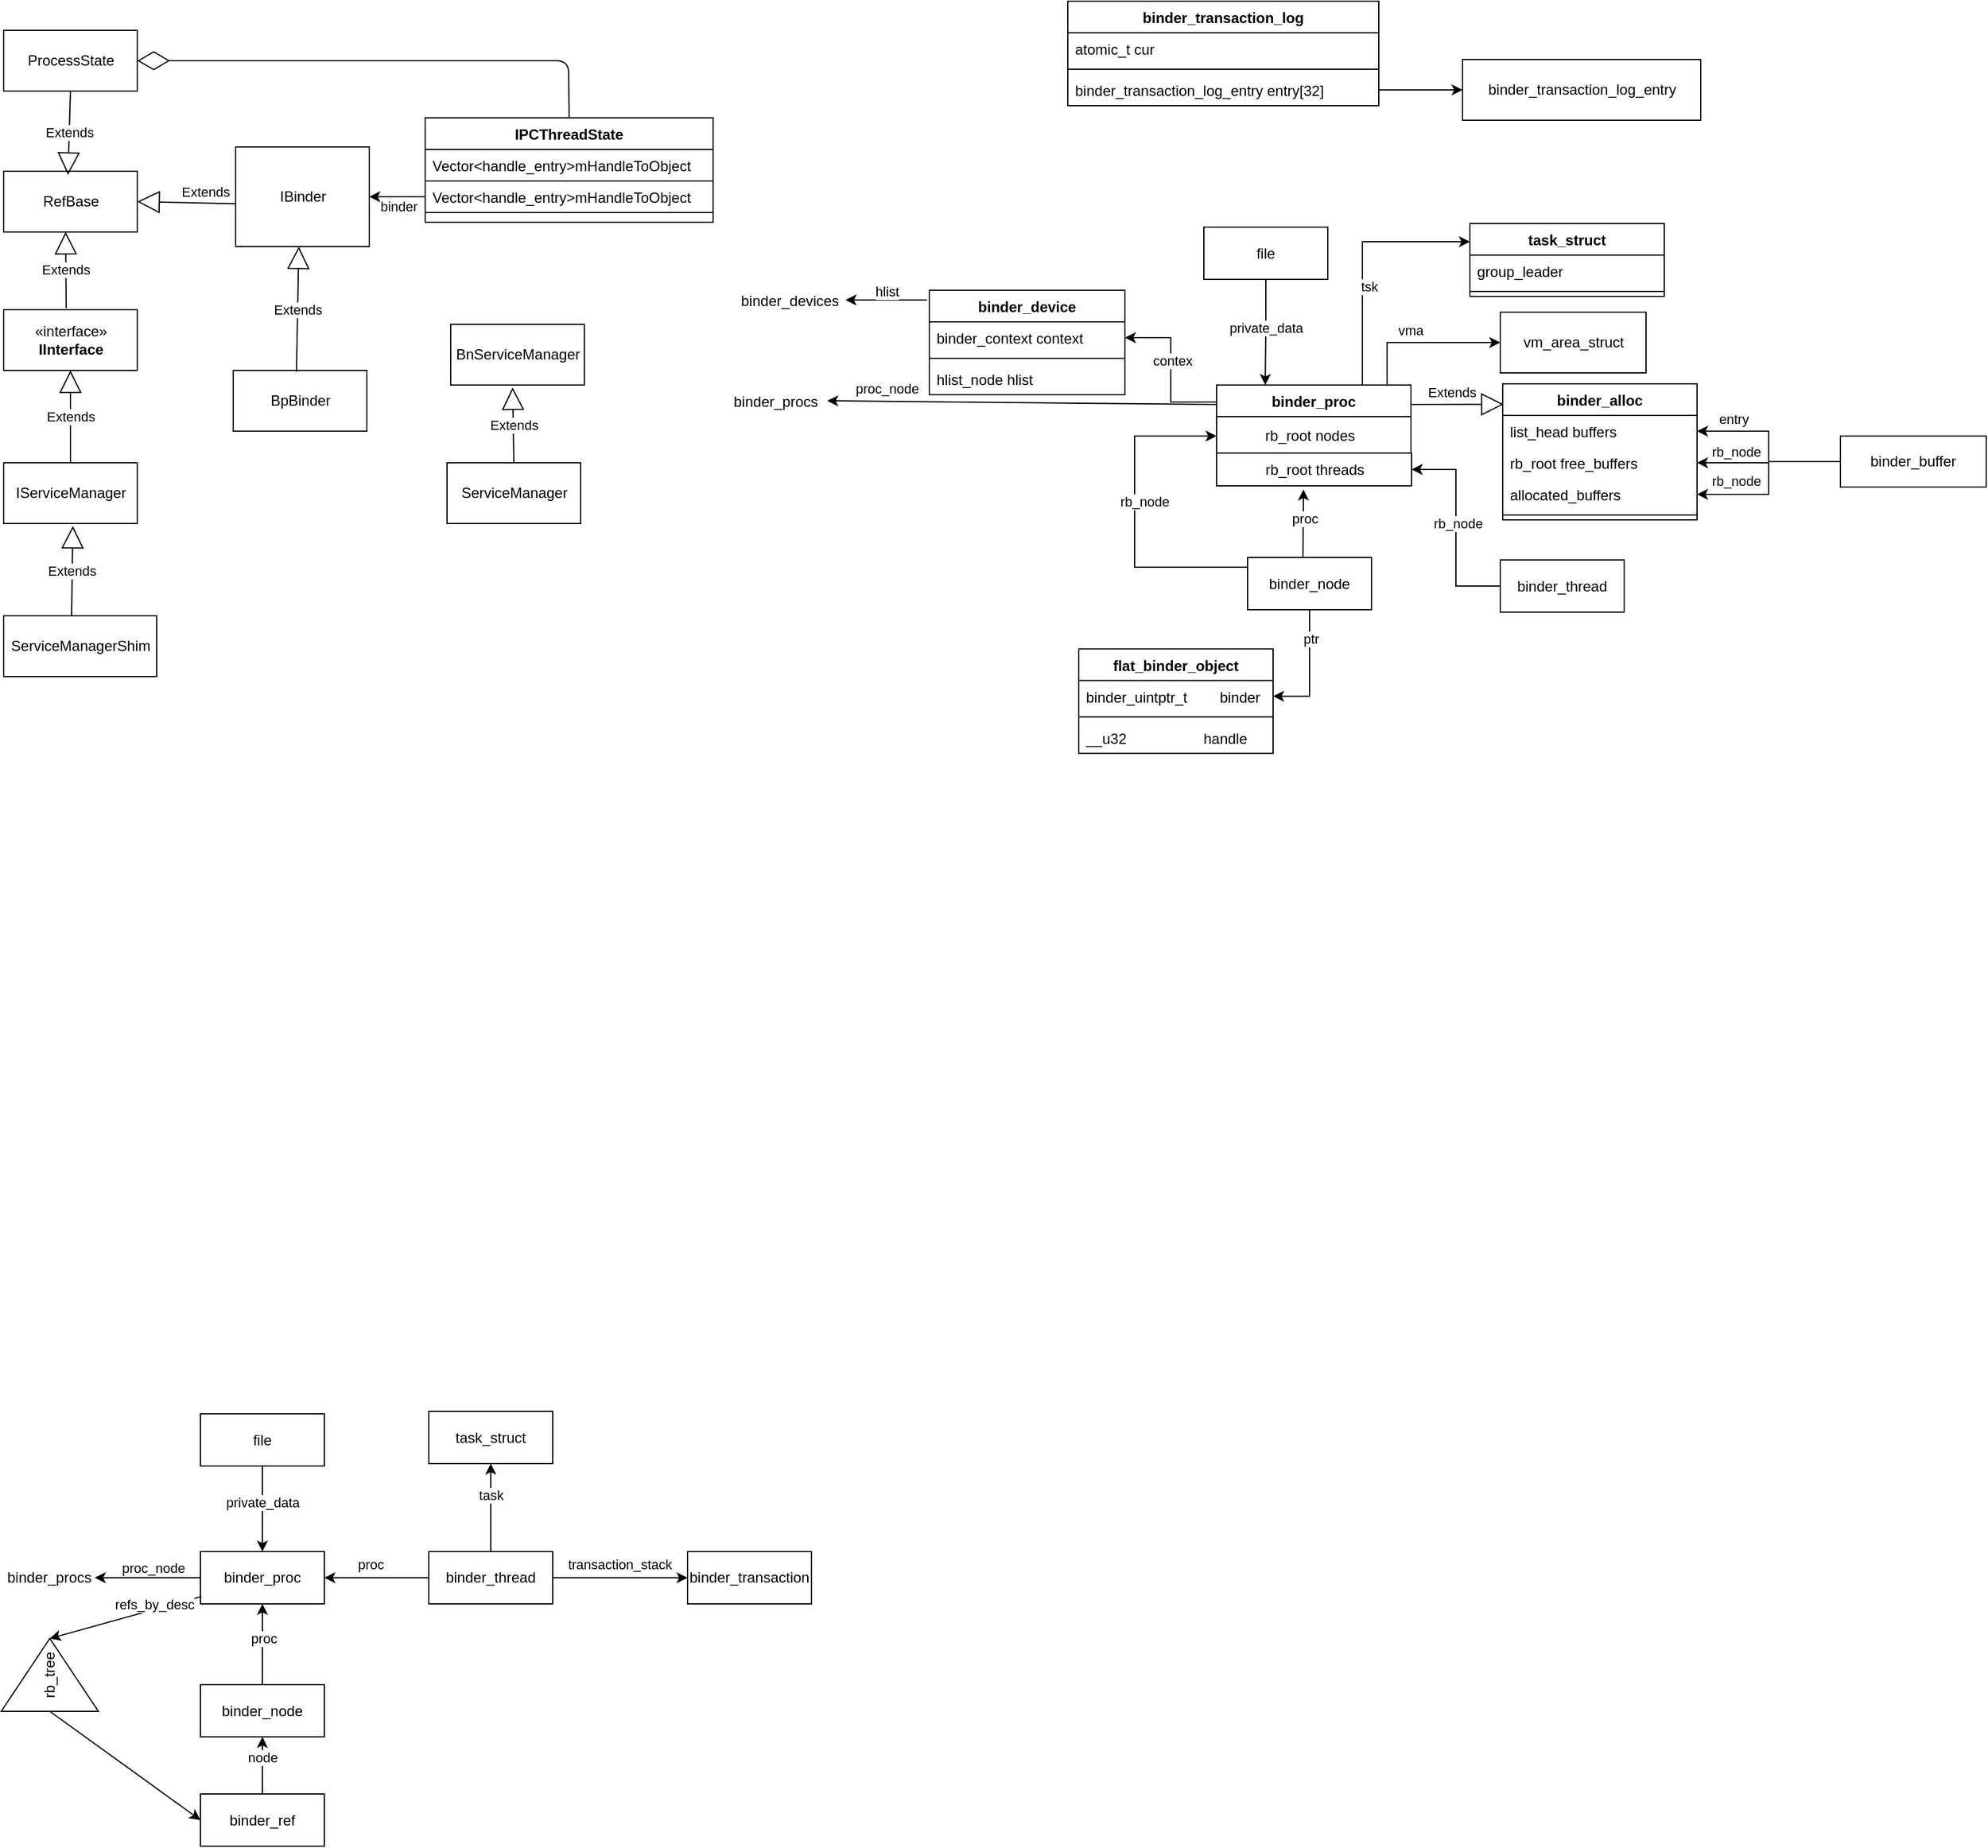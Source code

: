 <mxfile version="14.9.8" type="github">
  <diagram id="jNmoqXeFEh0ObimJBnkF" name="Page-1">
    <mxGraphModel dx="1261" dy="560" grid="0" gridSize="10" guides="1" tooltips="1" connect="1" arrows="1" fold="1" page="1" pageScale="1" pageWidth="827" pageHeight="1169" math="0" shadow="0">
      <root>
        <mxCell id="0" />
        <mxCell id="1" parent="0" />
        <mxCell id="e8W-_g6dRkkAk_Z5xhVP-2" value="IServiceManager" style="html=1;" parent="1" vertex="1">
          <mxGeometry x="162" y="410" width="110" height="50" as="geometry" />
        </mxCell>
        <mxCell id="e8W-_g6dRkkAk_Z5xhVP-3" value="«interface»&lt;br&gt;&lt;b&gt;IInterface&lt;/b&gt;" style="html=1;" parent="1" vertex="1">
          <mxGeometry x="162" y="284" width="110" height="50" as="geometry" />
        </mxCell>
        <mxCell id="e8W-_g6dRkkAk_Z5xhVP-4" value="Extends" style="endArrow=block;endSize=16;endFill=0;html=1;exitX=0.5;exitY=0;exitDx=0;exitDy=0;entryX=0.5;entryY=1;entryDx=0;entryDy=0;" parent="1" source="e8W-_g6dRkkAk_Z5xhVP-2" target="e8W-_g6dRkkAk_Z5xhVP-3" edge="1">
          <mxGeometry width="160" relative="1" as="geometry">
            <mxPoint x="151" y="822" as="sourcePoint" />
            <mxPoint x="227" y="392" as="targetPoint" />
          </mxGeometry>
        </mxCell>
        <mxCell id="e8W-_g6dRkkAk_Z5xhVP-10" value="ProcessState" style="html=1;" parent="1" vertex="1">
          <mxGeometry x="162" y="54" width="110" height="50" as="geometry" />
        </mxCell>
        <mxCell id="e8W-_g6dRkkAk_Z5xhVP-16" value="IBinder" style="html=1;" parent="1" vertex="1">
          <mxGeometry x="353" y="150" width="110" height="82" as="geometry" />
        </mxCell>
        <mxCell id="e8W-_g6dRkkAk_Z5xhVP-17" value="ServiceManagerShim" style="html=1;" parent="1" vertex="1">
          <mxGeometry x="162" y="536" width="126" height="50" as="geometry" />
        </mxCell>
        <mxCell id="e8W-_g6dRkkAk_Z5xhVP-18" value="Extends" style="endArrow=block;endSize=16;endFill=0;html=1;exitX=0.444;exitY=0;exitDx=0;exitDy=0;exitPerimeter=0;" parent="1" source="e8W-_g6dRkkAk_Z5xhVP-17" edge="1">
          <mxGeometry width="160" relative="1" as="geometry">
            <mxPoint x="227" y="533" as="sourcePoint" />
            <mxPoint x="219" y="462" as="targetPoint" />
          </mxGeometry>
        </mxCell>
        <mxCell id="e8W-_g6dRkkAk_Z5xhVP-19" value="RefBase" style="html=1;" parent="1" vertex="1">
          <mxGeometry x="162" y="170" width="110" height="50" as="geometry" />
        </mxCell>
        <mxCell id="e8W-_g6dRkkAk_Z5xhVP-20" value="Extends" style="endArrow=block;endSize=16;endFill=0;html=1;exitX=0.468;exitY=-0.025;exitDx=0;exitDy=0;exitPerimeter=0;entryX=0.464;entryY=0.998;entryDx=0;entryDy=0;entryPerimeter=0;" parent="1" source="e8W-_g6dRkkAk_Z5xhVP-3" target="e8W-_g6dRkkAk_Z5xhVP-19" edge="1">
          <mxGeometry width="160" relative="1" as="geometry">
            <mxPoint x="481.004" y="236" as="sourcePoint" />
            <mxPoint x="482.06" y="162" as="targetPoint" />
          </mxGeometry>
        </mxCell>
        <mxCell id="e8W-_g6dRkkAk_Z5xhVP-21" value="Extends" style="endArrow=block;endSize=16;endFill=0;html=1;exitX=-0.001;exitY=0.57;exitDx=0;exitDy=0;exitPerimeter=0;entryX=1;entryY=0.5;entryDx=0;entryDy=0;" parent="1" source="e8W-_g6dRkkAk_Z5xhVP-16" target="e8W-_g6dRkkAk_Z5xhVP-19" edge="1">
          <mxGeometry x="-0.38" y="-9" width="160" relative="1" as="geometry">
            <mxPoint x="304.44" y="276.85" as="sourcePoint" />
            <mxPoint x="304.0" y="214.0" as="targetPoint" />
            <mxPoint as="offset" />
          </mxGeometry>
        </mxCell>
        <mxCell id="e8W-_g6dRkkAk_Z5xhVP-26" value="" style="endArrow=classic;html=1;entryX=1;entryY=0.5;entryDx=0;entryDy=0;exitX=0;exitY=0.5;exitDx=0;exitDy=0;" parent="1" source="e8W-_g6dRkkAk_Z5xhVP-34" target="e8W-_g6dRkkAk_Z5xhVP-16" edge="1">
          <mxGeometry width="50" height="50" relative="1" as="geometry">
            <mxPoint x="515" y="230" as="sourcePoint" />
            <mxPoint x="667" y="359" as="targetPoint" />
          </mxGeometry>
        </mxCell>
        <mxCell id="e8W-_g6dRkkAk_Z5xhVP-27" value="binder" style="edgeLabel;html=1;align=center;verticalAlign=middle;resizable=0;points=[];" parent="e8W-_g6dRkkAk_Z5xhVP-26" vertex="1" connectable="0">
          <mxGeometry x="0.321" y="-2" relative="1" as="geometry">
            <mxPoint x="8" y="10" as="offset" />
          </mxGeometry>
        </mxCell>
        <mxCell id="e8W-_g6dRkkAk_Z5xhVP-28" value="Extends" style="endArrow=block;endSize=16;endFill=0;html=1;exitX=0.5;exitY=1;exitDx=0;exitDy=0;" parent="1" source="e8W-_g6dRkkAk_Z5xhVP-10" edge="1">
          <mxGeometry width="160" relative="1" as="geometry">
            <mxPoint x="223.48" y="292.75" as="sourcePoint" />
            <mxPoint x="215" y="173" as="targetPoint" />
          </mxGeometry>
        </mxCell>
        <mxCell id="e8W-_g6dRkkAk_Z5xhVP-29" value="" style="endArrow=diamondThin;endFill=0;endSize=24;html=1;exitX=0.5;exitY=0;exitDx=0;exitDy=0;entryX=1;entryY=0.5;entryDx=0;entryDy=0;" parent="1" source="e8W-_g6dRkkAk_Z5xhVP-30" target="e8W-_g6dRkkAk_Z5xhVP-10" edge="1">
          <mxGeometry width="160" relative="1" as="geometry">
            <mxPoint x="627.032" y="167.555" as="sourcePoint" />
            <mxPoint x="789" y="64" as="targetPoint" />
            <Array as="points">
              <mxPoint x="627" y="79" />
            </Array>
          </mxGeometry>
        </mxCell>
        <mxCell id="e8W-_g6dRkkAk_Z5xhVP-30" value="IPCThreadState" style="swimlane;fontStyle=1;align=center;verticalAlign=top;childLayout=stackLayout;horizontal=1;startSize=26;horizontalStack=0;resizeParent=1;resizeParentMax=0;resizeLast=0;collapsible=1;marginBottom=0;" parent="1" vertex="1">
          <mxGeometry x="509" y="126" width="237" height="86" as="geometry" />
        </mxCell>
        <mxCell id="e8W-_g6dRkkAk_Z5xhVP-31" value="Vector&lt;handle_entry&gt;mHandleToObject" style="text;strokeColor=none;fillColor=none;align=left;verticalAlign=top;spacingLeft=4;spacingRight=4;overflow=hidden;rotatable=0;points=[[0,0.5],[1,0.5]];portConstraint=eastwest;" parent="e8W-_g6dRkkAk_Z5xhVP-30" vertex="1">
          <mxGeometry y="26" width="237" height="26" as="geometry" />
        </mxCell>
        <mxCell id="e8W-_g6dRkkAk_Z5xhVP-34" value="Vector&lt;handle_entry&gt;mHandleToObject" style="text;fillColor=none;align=left;verticalAlign=top;spacingLeft=4;spacingRight=4;overflow=hidden;rotatable=0;points=[[0,0.5],[1,0.5]];portConstraint=eastwest;strokeColor=#000000;" parent="e8W-_g6dRkkAk_Z5xhVP-30" vertex="1">
          <mxGeometry y="52" width="237" height="26" as="geometry" />
        </mxCell>
        <mxCell id="e8W-_g6dRkkAk_Z5xhVP-32" value="" style="line;strokeWidth=1;fillColor=none;align=left;verticalAlign=middle;spacingTop=-1;spacingLeft=3;spacingRight=3;rotatable=0;labelPosition=right;points=[];portConstraint=eastwest;strokeColor=none;" parent="e8W-_g6dRkkAk_Z5xhVP-30" vertex="1">
          <mxGeometry y="78" width="237" height="8" as="geometry" />
        </mxCell>
        <mxCell id="e8W-_g6dRkkAk_Z5xhVP-35" value="BpBinder" style="html=1;strokeColor=#000000;" parent="1" vertex="1">
          <mxGeometry x="351" y="334" width="110" height="50" as="geometry" />
        </mxCell>
        <mxCell id="e8W-_g6dRkkAk_Z5xhVP-36" value="Extends" style="endArrow=block;endSize=16;endFill=0;html=1;entryX=0.464;entryY=0.998;entryDx=0;entryDy=0;entryPerimeter=0;exitX=0.473;exitY=0.02;exitDx=0;exitDy=0;exitPerimeter=0;" parent="1" source="e8W-_g6dRkkAk_Z5xhVP-35" edge="1">
          <mxGeometry width="160" relative="1" as="geometry">
            <mxPoint x="405" y="295" as="sourcePoint" />
            <mxPoint x="405.0" y="232.0" as="targetPoint" />
          </mxGeometry>
        </mxCell>
        <mxCell id="e8W-_g6dRkkAk_Z5xhVP-45" value="ServiceManager" style="html=1;strokeColor=#000000;" parent="1" vertex="1">
          <mxGeometry x="527" y="410" width="110" height="50" as="geometry" />
        </mxCell>
        <mxCell id="e8W-_g6dRkkAk_Z5xhVP-46" value="BnServiceManager" style="html=1;strokeColor=#000000;" parent="1" vertex="1">
          <mxGeometry x="530" y="296" width="110" height="50" as="geometry" />
        </mxCell>
        <mxCell id="e8W-_g6dRkkAk_Z5xhVP-47" value="Extends" style="endArrow=block;endSize=16;endFill=0;html=1;exitX=0.5;exitY=0;exitDx=0;exitDy=0;" parent="1" edge="1" source="e8W-_g6dRkkAk_Z5xhVP-45">
          <mxGeometry width="160" relative="1" as="geometry">
            <mxPoint x="581" y="394" as="sourcePoint" />
            <mxPoint x="581" y="348" as="targetPoint" />
          </mxGeometry>
        </mxCell>
        <mxCell id="e8W-_g6dRkkAk_Z5xhVP-72" style="edgeStyle=orthogonalEdgeStyle;rounded=0;orthogonalLoop=1;jettySize=auto;html=1;entryX=1;entryY=0.5;entryDx=0;entryDy=0;" parent="1" source="e8W-_g6dRkkAk_Z5xhVP-51" target="e8W-_g6dRkkAk_Z5xhVP-67" edge="1">
          <mxGeometry relative="1" as="geometry" />
        </mxCell>
        <mxCell id="e8W-_g6dRkkAk_Z5xhVP-73" value="ptr" style="edgeLabel;html=1;align=center;verticalAlign=middle;resizable=0;points=[];" parent="e8W-_g6dRkkAk_Z5xhVP-72" vertex="1" connectable="0">
          <mxGeometry x="-0.532" y="1" relative="1" as="geometry">
            <mxPoint as="offset" />
          </mxGeometry>
        </mxCell>
        <mxCell id="7_N4U-T5mEk4jx83NKro-111" style="edgeStyle=orthogonalEdgeStyle;rounded=0;orthogonalLoop=1;jettySize=auto;html=1;entryX=0;entryY=0.75;entryDx=0;entryDy=0;exitX=0;exitY=0.5;exitDx=0;exitDy=0;" edge="1" parent="1" source="e8W-_g6dRkkAk_Z5xhVP-51" target="7_N4U-T5mEk4jx83NKro-43">
          <mxGeometry relative="1" as="geometry">
            <Array as="points">
              <mxPoint x="1093" y="496" />
              <mxPoint x="1093" y="388" />
            </Array>
          </mxGeometry>
        </mxCell>
        <mxCell id="7_N4U-T5mEk4jx83NKro-112" value="rb_node" style="edgeLabel;html=1;align=center;verticalAlign=middle;resizable=0;points=[];" vertex="1" connectable="0" parent="7_N4U-T5mEk4jx83NKro-111">
          <mxGeometry x="-0.539" relative="1" as="geometry">
            <mxPoint x="-34" y="-54" as="offset" />
          </mxGeometry>
        </mxCell>
        <mxCell id="e8W-_g6dRkkAk_Z5xhVP-51" value="binder_node" style="rounded=0;whiteSpace=wrap;html=1;strokeColor=#000000;" parent="1" vertex="1">
          <mxGeometry x="1186" y="488" width="102" height="43" as="geometry" />
        </mxCell>
        <mxCell id="e8W-_g6dRkkAk_Z5xhVP-56" style="edgeStyle=orthogonalEdgeStyle;rounded=0;orthogonalLoop=1;jettySize=auto;html=1;entryX=0.25;entryY=0;entryDx=0;entryDy=0;" parent="1" source="e8W-_g6dRkkAk_Z5xhVP-55" target="7_N4U-T5mEk4jx83NKro-43" edge="1">
          <mxGeometry relative="1" as="geometry">
            <mxPoint x="1202" y="460" as="targetPoint" />
          </mxGeometry>
        </mxCell>
        <mxCell id="e8W-_g6dRkkAk_Z5xhVP-57" value="private_data" style="edgeLabel;html=1;align=center;verticalAlign=middle;resizable=0;points=[];" parent="e8W-_g6dRkkAk_Z5xhVP-56" vertex="1" connectable="0">
          <mxGeometry x="0.215" relative="1" as="geometry">
            <mxPoint y="-13" as="offset" />
          </mxGeometry>
        </mxCell>
        <mxCell id="e8W-_g6dRkkAk_Z5xhVP-55" value="file" style="rounded=0;whiteSpace=wrap;html=1;strokeColor=#000000;" parent="1" vertex="1">
          <mxGeometry x="1150" y="216" width="102" height="43" as="geometry" />
        </mxCell>
        <mxCell id="e8W-_g6dRkkAk_Z5xhVP-60" value="" style="endArrow=classic;html=1;exitX=0.447;exitY=0;exitDx=0;exitDy=0;exitPerimeter=0;" parent="1" source="e8W-_g6dRkkAk_Z5xhVP-51" edge="1">
          <mxGeometry width="50" height="50" relative="1" as="geometry">
            <mxPoint x="1227" y="560" as="sourcePoint" />
            <mxPoint x="1232" y="432" as="targetPoint" />
            <Array as="points" />
          </mxGeometry>
        </mxCell>
        <mxCell id="e8W-_g6dRkkAk_Z5xhVP-61" value="proc" style="edgeLabel;html=1;align=center;verticalAlign=middle;resizable=0;points=[];" parent="e8W-_g6dRkkAk_Z5xhVP-60" vertex="1" connectable="0">
          <mxGeometry x="0.18" y="-1" relative="1" as="geometry">
            <mxPoint y="1" as="offset" />
          </mxGeometry>
        </mxCell>
        <mxCell id="e8W-_g6dRkkAk_Z5xhVP-66" value="flat_binder_object" style="swimlane;fontStyle=1;align=center;verticalAlign=top;childLayout=stackLayout;horizontal=1;startSize=26;horizontalStack=0;resizeParent=1;resizeParentMax=0;resizeLast=0;collapsible=1;marginBottom=0;strokeColor=#000000;" parent="1" vertex="1">
          <mxGeometry x="1047" y="563.25" width="160" height="86" as="geometry" />
        </mxCell>
        <mxCell id="e8W-_g6dRkkAk_Z5xhVP-67" value="binder_uintptr_t        binder" style="text;strokeColor=none;fillColor=none;align=left;verticalAlign=top;spacingLeft=4;spacingRight=4;overflow=hidden;rotatable=0;points=[[0,0.5],[1,0.5]];portConstraint=eastwest;" parent="e8W-_g6dRkkAk_Z5xhVP-66" vertex="1">
          <mxGeometry y="26" width="160" height="26" as="geometry" />
        </mxCell>
        <mxCell id="e8W-_g6dRkkAk_Z5xhVP-68" value="" style="line;strokeWidth=1;fillColor=none;align=left;verticalAlign=middle;spacingTop=-1;spacingLeft=3;spacingRight=3;rotatable=0;labelPosition=right;points=[];portConstraint=eastwest;" parent="e8W-_g6dRkkAk_Z5xhVP-66" vertex="1">
          <mxGeometry y="52" width="160" height="8" as="geometry" />
        </mxCell>
        <mxCell id="e8W-_g6dRkkAk_Z5xhVP-69" value="__u32                   handle" style="text;strokeColor=none;fillColor=none;align=left;verticalAlign=top;spacingLeft=4;spacingRight=4;overflow=hidden;rotatable=0;points=[[0,0.5],[1,0.5]];portConstraint=eastwest;" parent="e8W-_g6dRkkAk_Z5xhVP-66" vertex="1">
          <mxGeometry y="60" width="160" height="26" as="geometry" />
        </mxCell>
        <mxCell id="H-w7XV4eb11bhO1Xz3Ol-33" value="binder_proc" style="rounded=0;whiteSpace=wrap;html=1;strokeColor=#000000;" parent="1" vertex="1">
          <mxGeometry x="324" y="1306.5" width="102" height="43" as="geometry" />
        </mxCell>
        <mxCell id="H-w7XV4eb11bhO1Xz3Ol-34" value="binder_procs" style="text;whiteSpace=wrap;html=1;" parent="1" vertex="1">
          <mxGeometry x="162.997" y="1313.997" width="89" height="28" as="geometry" />
        </mxCell>
        <mxCell id="H-w7XV4eb11bhO1Xz3Ol-39" value="" style="endArrow=classic;html=1;exitX=0;exitY=0.5;exitDx=0;exitDy=0;" parent="1" source="H-w7XV4eb11bhO1Xz3Ol-33" edge="1">
          <mxGeometry width="50" height="50" relative="1" as="geometry">
            <mxPoint x="388" y="1447" as="sourcePoint" />
            <mxPoint x="237" y="1328" as="targetPoint" />
          </mxGeometry>
        </mxCell>
        <mxCell id="H-w7XV4eb11bhO1Xz3Ol-40" value="proc_node" style="edgeLabel;html=1;align=center;verticalAlign=middle;resizable=0;points=[];" parent="H-w7XV4eb11bhO1Xz3Ol-39" vertex="1" connectable="0">
          <mxGeometry x="0.33" y="3" relative="1" as="geometry">
            <mxPoint x="19" y="-11" as="offset" />
          </mxGeometry>
        </mxCell>
        <mxCell id="H-w7XV4eb11bhO1Xz3Ol-46" value="binder_node" style="rounded=0;whiteSpace=wrap;html=1;strokeColor=#000000;" parent="1" vertex="1">
          <mxGeometry x="324" y="1416" width="102" height="43" as="geometry" />
        </mxCell>
        <mxCell id="H-w7XV4eb11bhO1Xz3Ol-50" style="edgeStyle=orthogonalEdgeStyle;rounded=0;orthogonalLoop=1;jettySize=auto;html=1;" parent="1" source="H-w7XV4eb11bhO1Xz3Ol-52" target="H-w7XV4eb11bhO1Xz3Ol-33" edge="1">
          <mxGeometry relative="1" as="geometry" />
        </mxCell>
        <mxCell id="H-w7XV4eb11bhO1Xz3Ol-51" value="private_data" style="edgeLabel;html=1;align=center;verticalAlign=middle;resizable=0;points=[];" parent="H-w7XV4eb11bhO1Xz3Ol-50" vertex="1" connectable="0">
          <mxGeometry x="0.215" relative="1" as="geometry">
            <mxPoint y="-13" as="offset" />
          </mxGeometry>
        </mxCell>
        <mxCell id="H-w7XV4eb11bhO1Xz3Ol-52" value="file" style="rounded=0;whiteSpace=wrap;html=1;strokeColor=#000000;" parent="1" vertex="1">
          <mxGeometry x="324" y="1193" width="102" height="43" as="geometry" />
        </mxCell>
        <mxCell id="H-w7XV4eb11bhO1Xz3Ol-53" value="" style="endArrow=classic;html=1;exitX=0.5;exitY=0;exitDx=0;exitDy=0;entryX=0.5;entryY=1;entryDx=0;entryDy=0;" parent="1" source="H-w7XV4eb11bhO1Xz3Ol-46" target="H-w7XV4eb11bhO1Xz3Ol-33" edge="1">
          <mxGeometry width="50" height="50" relative="1" as="geometry">
            <mxPoint x="641" y="1594" as="sourcePoint" />
            <mxPoint x="399" y="1351" as="targetPoint" />
            <Array as="points" />
          </mxGeometry>
        </mxCell>
        <mxCell id="H-w7XV4eb11bhO1Xz3Ol-54" value="proc" style="edgeLabel;html=1;align=center;verticalAlign=middle;resizable=0;points=[];" parent="H-w7XV4eb11bhO1Xz3Ol-53" vertex="1" connectable="0">
          <mxGeometry x="0.18" y="-1" relative="1" as="geometry">
            <mxPoint y="1" as="offset" />
          </mxGeometry>
        </mxCell>
        <mxCell id="H-w7XV4eb11bhO1Xz3Ol-62" style="edgeStyle=orthogonalEdgeStyle;rounded=0;orthogonalLoop=1;jettySize=auto;html=1;entryX=1;entryY=0.5;entryDx=0;entryDy=0;" parent="1" source="H-w7XV4eb11bhO1Xz3Ol-61" target="H-w7XV4eb11bhO1Xz3Ol-33" edge="1">
          <mxGeometry relative="1" as="geometry" />
        </mxCell>
        <mxCell id="H-w7XV4eb11bhO1Xz3Ol-63" value="proc" style="edgeLabel;html=1;align=center;verticalAlign=middle;resizable=0;points=[];" parent="H-w7XV4eb11bhO1Xz3Ol-62" vertex="1" connectable="0">
          <mxGeometry x="0.294" y="1" relative="1" as="geometry">
            <mxPoint x="7" y="-12" as="offset" />
          </mxGeometry>
        </mxCell>
        <mxCell id="H-w7XV4eb11bhO1Xz3Ol-65" style="edgeStyle=orthogonalEdgeStyle;rounded=0;orthogonalLoop=1;jettySize=auto;html=1;entryX=0;entryY=0.5;entryDx=0;entryDy=0;" parent="1" source="H-w7XV4eb11bhO1Xz3Ol-61" target="H-w7XV4eb11bhO1Xz3Ol-64" edge="1">
          <mxGeometry relative="1" as="geometry" />
        </mxCell>
        <mxCell id="H-w7XV4eb11bhO1Xz3Ol-66" value="transaction_stack" style="edgeLabel;html=1;align=center;verticalAlign=middle;resizable=0;points=[];" parent="H-w7XV4eb11bhO1Xz3Ol-65" vertex="1" connectable="0">
          <mxGeometry x="-0.312" y="-1" relative="1" as="geometry">
            <mxPoint x="17" y="-12" as="offset" />
          </mxGeometry>
        </mxCell>
        <mxCell id="H-w7XV4eb11bhO1Xz3Ol-68" style="edgeStyle=orthogonalEdgeStyle;rounded=0;orthogonalLoop=1;jettySize=auto;html=1;entryX=0.5;entryY=1;entryDx=0;entryDy=0;" parent="1" source="H-w7XV4eb11bhO1Xz3Ol-61" target="H-w7XV4eb11bhO1Xz3Ol-67" edge="1">
          <mxGeometry relative="1" as="geometry" />
        </mxCell>
        <mxCell id="H-w7XV4eb11bhO1Xz3Ol-69" value="task" style="edgeLabel;html=1;align=center;verticalAlign=middle;resizable=0;points=[];" parent="H-w7XV4eb11bhO1Xz3Ol-68" vertex="1" connectable="0">
          <mxGeometry x="-0.27" relative="1" as="geometry">
            <mxPoint y="-20" as="offset" />
          </mxGeometry>
        </mxCell>
        <mxCell id="H-w7XV4eb11bhO1Xz3Ol-61" value="binder_thread" style="rounded=0;whiteSpace=wrap;html=1;strokeColor=#000000;" parent="1" vertex="1">
          <mxGeometry x="512" y="1306.5" width="102" height="43" as="geometry" />
        </mxCell>
        <mxCell id="H-w7XV4eb11bhO1Xz3Ol-64" value="binder_transaction" style="rounded=0;whiteSpace=wrap;html=1;strokeColor=#000000;" parent="1" vertex="1">
          <mxGeometry x="725" y="1306.5" width="102" height="43" as="geometry" />
        </mxCell>
        <mxCell id="H-w7XV4eb11bhO1Xz3Ol-67" value="task_struct" style="rounded=0;whiteSpace=wrap;html=1;strokeColor=#000000;" parent="1" vertex="1">
          <mxGeometry x="512" y="1191" width="102" height="43" as="geometry" />
        </mxCell>
        <mxCell id="H-w7XV4eb11bhO1Xz3Ol-71" style="edgeStyle=orthogonalEdgeStyle;rounded=0;orthogonalLoop=1;jettySize=auto;html=1;entryX=0.5;entryY=1;entryDx=0;entryDy=0;" parent="1" source="H-w7XV4eb11bhO1Xz3Ol-70" target="H-w7XV4eb11bhO1Xz3Ol-46" edge="1">
          <mxGeometry relative="1" as="geometry" />
        </mxCell>
        <mxCell id="H-w7XV4eb11bhO1Xz3Ol-72" value="node" style="edgeLabel;html=1;align=center;verticalAlign=middle;resizable=0;points=[];" parent="H-w7XV4eb11bhO1Xz3Ol-71" vertex="1" connectable="0">
          <mxGeometry x="0.277" relative="1" as="geometry">
            <mxPoint as="offset" />
          </mxGeometry>
        </mxCell>
        <mxCell id="H-w7XV4eb11bhO1Xz3Ol-70" value="binder_ref" style="rounded=0;whiteSpace=wrap;html=1;strokeColor=#000000;" parent="1" vertex="1">
          <mxGeometry x="324" y="1506" width="102" height="43" as="geometry" />
        </mxCell>
        <mxCell id="H-w7XV4eb11bhO1Xz3Ol-73" value="rb_tree" style="triangle;whiteSpace=wrap;html=1;strokeColor=#000000;rotation=-90;" parent="1" vertex="1">
          <mxGeometry x="170" y="1368" width="60" height="80" as="geometry" />
        </mxCell>
        <mxCell id="H-w7XV4eb11bhO1Xz3Ol-74" value="" style="endArrow=classic;html=1;entryX=1;entryY=0.5;entryDx=0;entryDy=0;exitX=0.008;exitY=0.859;exitDx=0;exitDy=0;exitPerimeter=0;" parent="1" source="H-w7XV4eb11bhO1Xz3Ol-33" target="H-w7XV4eb11bhO1Xz3Ol-73" edge="1">
          <mxGeometry width="50" height="50" relative="1" as="geometry">
            <mxPoint x="428" y="1342" as="sourcePoint" />
            <mxPoint x="517" y="1389" as="targetPoint" />
            <Array as="points" />
          </mxGeometry>
        </mxCell>
        <mxCell id="H-w7XV4eb11bhO1Xz3Ol-75" value="refs_by_desc" style="edgeLabel;html=1;align=center;verticalAlign=middle;resizable=0;points=[];" parent="H-w7XV4eb11bhO1Xz3Ol-74" vertex="1" connectable="0">
          <mxGeometry x="-0.676" y="-2" relative="1" as="geometry">
            <mxPoint x="-18" y="3" as="offset" />
          </mxGeometry>
        </mxCell>
        <mxCell id="H-w7XV4eb11bhO1Xz3Ol-76" value="" style="endArrow=classic;html=1;exitX=0;exitY=0.5;exitDx=0;exitDy=0;entryX=0;entryY=0.5;entryDx=0;entryDy=0;" parent="1" source="H-w7XV4eb11bhO1Xz3Ol-73" target="H-w7XV4eb11bhO1Xz3Ol-70" edge="1">
          <mxGeometry width="50" height="50" relative="1" as="geometry">
            <mxPoint x="188" y="1564" as="sourcePoint" />
            <mxPoint x="238" y="1514" as="targetPoint" />
          </mxGeometry>
        </mxCell>
        <mxCell id="7_N4U-T5mEk4jx83NKro-2" value="binder_transaction_log" style="swimlane;fontStyle=1;align=center;verticalAlign=top;childLayout=stackLayout;horizontal=1;startSize=26;horizontalStack=0;resizeParent=1;resizeParentMax=0;resizeLast=0;collapsible=1;marginBottom=0;" vertex="1" parent="1">
          <mxGeometry x="1038" y="30" width="256" height="86" as="geometry" />
        </mxCell>
        <mxCell id="7_N4U-T5mEk4jx83NKro-3" value="atomic_t cur" style="text;strokeColor=none;fillColor=none;align=left;verticalAlign=top;spacingLeft=4;spacingRight=4;overflow=hidden;rotatable=0;points=[[0,0.5],[1,0.5]];portConstraint=eastwest;" vertex="1" parent="7_N4U-T5mEk4jx83NKro-2">
          <mxGeometry y="26" width="256" height="26" as="geometry" />
        </mxCell>
        <mxCell id="7_N4U-T5mEk4jx83NKro-4" value="" style="line;strokeWidth=1;fillColor=none;align=left;verticalAlign=middle;spacingTop=-1;spacingLeft=3;spacingRight=3;rotatable=0;labelPosition=right;points=[];portConstraint=eastwest;" vertex="1" parent="7_N4U-T5mEk4jx83NKro-2">
          <mxGeometry y="52" width="256" height="8" as="geometry" />
        </mxCell>
        <mxCell id="7_N4U-T5mEk4jx83NKro-5" value="binder_transaction_log_entry entry[32]" style="text;strokeColor=none;fillColor=none;align=left;verticalAlign=top;spacingLeft=4;spacingRight=4;overflow=hidden;rotatable=0;points=[[0,0.5],[1,0.5]];portConstraint=eastwest;" vertex="1" parent="7_N4U-T5mEk4jx83NKro-2">
          <mxGeometry y="60" width="256" height="26" as="geometry" />
        </mxCell>
        <mxCell id="7_N4U-T5mEk4jx83NKro-6" value="binder_transaction_log_entry" style="html=1;" vertex="1" parent="1">
          <mxGeometry x="1363" y="78" width="196" height="50" as="geometry" />
        </mxCell>
        <mxCell id="7_N4U-T5mEk4jx83NKro-7" style="edgeStyle=orthogonalEdgeStyle;rounded=0;orthogonalLoop=1;jettySize=auto;html=1;entryX=0;entryY=0.5;entryDx=0;entryDy=0;" edge="1" parent="1" source="7_N4U-T5mEk4jx83NKro-5" target="7_N4U-T5mEk4jx83NKro-6">
          <mxGeometry relative="1" as="geometry" />
        </mxCell>
        <mxCell id="7_N4U-T5mEk4jx83NKro-13" value="binder_device" style="swimlane;fontStyle=1;align=center;verticalAlign=top;childLayout=stackLayout;horizontal=1;startSize=26;horizontalStack=0;resizeParent=1;resizeParentMax=0;resizeLast=0;collapsible=1;marginBottom=0;" vertex="1" parent="1">
          <mxGeometry x="924" y="268" width="161" height="86" as="geometry" />
        </mxCell>
        <mxCell id="7_N4U-T5mEk4jx83NKro-14" value="binder_context context" style="text;strokeColor=none;fillColor=none;align=left;verticalAlign=top;spacingLeft=4;spacingRight=4;overflow=hidden;rotatable=0;points=[[0,0.5],[1,0.5]];portConstraint=eastwest;" vertex="1" parent="7_N4U-T5mEk4jx83NKro-13">
          <mxGeometry y="26" width="161" height="26" as="geometry" />
        </mxCell>
        <mxCell id="7_N4U-T5mEk4jx83NKro-15" value="" style="line;strokeWidth=1;fillColor=none;align=left;verticalAlign=middle;spacingTop=-1;spacingLeft=3;spacingRight=3;rotatable=0;labelPosition=right;points=[];portConstraint=eastwest;" vertex="1" parent="7_N4U-T5mEk4jx83NKro-13">
          <mxGeometry y="52" width="161" height="8" as="geometry" />
        </mxCell>
        <mxCell id="7_N4U-T5mEk4jx83NKro-16" value="hlist_node hlist" style="text;strokeColor=none;fillColor=none;align=left;verticalAlign=top;spacingLeft=4;spacingRight=4;overflow=hidden;rotatable=0;points=[[0,0.5],[1,0.5]];portConstraint=eastwest;" vertex="1" parent="7_N4U-T5mEk4jx83NKro-13">
          <mxGeometry y="60" width="161" height="26" as="geometry" />
        </mxCell>
        <mxCell id="7_N4U-T5mEk4jx83NKro-28" value="task_struct" style="swimlane;fontStyle=1;align=center;verticalAlign=top;childLayout=stackLayout;horizontal=1;startSize=26;horizontalStack=0;resizeParent=1;resizeParentMax=0;resizeLast=0;collapsible=1;marginBottom=0;" vertex="1" parent="1">
          <mxGeometry x="1369" y="213" width="160" height="60" as="geometry" />
        </mxCell>
        <mxCell id="7_N4U-T5mEk4jx83NKro-29" value="group_leader" style="text;strokeColor=none;fillColor=none;align=left;verticalAlign=top;spacingLeft=4;spacingRight=4;overflow=hidden;rotatable=0;points=[[0,0.5],[1,0.5]];portConstraint=eastwest;" vertex="1" parent="7_N4U-T5mEk4jx83NKro-28">
          <mxGeometry y="26" width="160" height="26" as="geometry" />
        </mxCell>
        <mxCell id="7_N4U-T5mEk4jx83NKro-30" value="" style="line;strokeWidth=1;fillColor=none;align=left;verticalAlign=middle;spacingTop=-1;spacingLeft=3;spacingRight=3;rotatable=0;labelPosition=right;points=[];portConstraint=eastwest;" vertex="1" parent="7_N4U-T5mEk4jx83NKro-28">
          <mxGeometry y="52" width="160" height="8" as="geometry" />
        </mxCell>
        <mxCell id="7_N4U-T5mEk4jx83NKro-48" style="edgeStyle=orthogonalEdgeStyle;rounded=0;orthogonalLoop=1;jettySize=auto;html=1;entryX=1;entryY=0.5;entryDx=0;entryDy=0;exitX=0;exitY=0.25;exitDx=0;exitDy=0;" edge="1" parent="1" source="7_N4U-T5mEk4jx83NKro-43" target="7_N4U-T5mEk4jx83NKro-14">
          <mxGeometry relative="1" as="geometry" />
        </mxCell>
        <mxCell id="7_N4U-T5mEk4jx83NKro-49" value="contex" style="edgeLabel;html=1;align=center;verticalAlign=middle;resizable=0;points=[];" vertex="1" connectable="0" parent="7_N4U-T5mEk4jx83NKro-48">
          <mxGeometry x="0.12" y="-1" relative="1" as="geometry">
            <mxPoint as="offset" />
          </mxGeometry>
        </mxCell>
        <mxCell id="7_N4U-T5mEk4jx83NKro-50" style="edgeStyle=orthogonalEdgeStyle;rounded=0;orthogonalLoop=1;jettySize=auto;html=1;entryX=0;entryY=0.25;entryDx=0;entryDy=0;exitX=0.75;exitY=0;exitDx=0;exitDy=0;" edge="1" parent="1" source="7_N4U-T5mEk4jx83NKro-43" target="7_N4U-T5mEk4jx83NKro-28">
          <mxGeometry relative="1" as="geometry" />
        </mxCell>
        <mxCell id="7_N4U-T5mEk4jx83NKro-51" value="tsk" style="edgeLabel;html=1;align=center;verticalAlign=middle;resizable=0;points=[];" vertex="1" connectable="0" parent="7_N4U-T5mEk4jx83NKro-50">
          <mxGeometry x="-0.721" y="-1" relative="1" as="geometry">
            <mxPoint x="4" y="-52" as="offset" />
          </mxGeometry>
        </mxCell>
        <mxCell id="7_N4U-T5mEk4jx83NKro-43" value="binder_proc" style="swimlane;fontStyle=1;align=center;verticalAlign=top;childLayout=stackLayout;horizontal=1;startSize=26;horizontalStack=0;resizeParent=1;resizeParentMax=0;resizeLast=0;collapsible=1;marginBottom=0;" vertex="1" parent="1">
          <mxGeometry x="1160.5" y="346" width="160" height="56" as="geometry" />
        </mxCell>
        <mxCell id="7_N4U-T5mEk4jx83NKro-52" value="vm_area_struct" style="html=1;" vertex="1" parent="1">
          <mxGeometry x="1394" y="286" width="120" height="50" as="geometry" />
        </mxCell>
        <mxCell id="7_N4U-T5mEk4jx83NKro-53" style="edgeStyle=orthogonalEdgeStyle;rounded=0;orthogonalLoop=1;jettySize=auto;html=1;exitX=0.877;exitY=0.013;exitDx=0;exitDy=0;entryX=0;entryY=0.5;entryDx=0;entryDy=0;exitPerimeter=0;" edge="1" parent="1" source="7_N4U-T5mEk4jx83NKro-43" target="7_N4U-T5mEk4jx83NKro-52">
          <mxGeometry relative="1" as="geometry" />
        </mxCell>
        <mxCell id="7_N4U-T5mEk4jx83NKro-54" value="vma" style="edgeLabel;html=1;align=center;verticalAlign=middle;resizable=0;points=[];" vertex="1" connectable="0" parent="7_N4U-T5mEk4jx83NKro-53">
          <mxGeometry x="-0.301" relative="1" as="geometry">
            <mxPoint x="10" y="-10" as="offset" />
          </mxGeometry>
        </mxCell>
        <mxCell id="7_N4U-T5mEk4jx83NKro-76" value="binder_devices&#xa;" style="text;strokeColor=none;fillColor=none;align=left;verticalAlign=top;spacingLeft=4;spacingRight=4;overflow=hidden;rotatable=0;points=[[0,0.5],[1,0.5]];portConstraint=eastwest;" vertex="1" parent="1">
          <mxGeometry x="763" y="263" width="91" height="26" as="geometry" />
        </mxCell>
        <mxCell id="7_N4U-T5mEk4jx83NKro-77" value="" style="endArrow=classic;html=1;" edge="1" parent="1">
          <mxGeometry width="50" height="50" relative="1" as="geometry">
            <mxPoint x="922" y="276" as="sourcePoint" />
            <mxPoint x="855" y="276" as="targetPoint" />
          </mxGeometry>
        </mxCell>
        <mxCell id="7_N4U-T5mEk4jx83NKro-81" value="hlist" style="edgeLabel;html=1;align=center;verticalAlign=middle;resizable=0;points=[];" vertex="1" connectable="0" parent="7_N4U-T5mEk4jx83NKro-77">
          <mxGeometry x="0.319" y="2" relative="1" as="geometry">
            <mxPoint x="11" y="-9" as="offset" />
          </mxGeometry>
        </mxCell>
        <mxCell id="7_N4U-T5mEk4jx83NKro-78" value="binder_procs&#xa;" style="text;strokeColor=none;fillColor=none;align=left;verticalAlign=top;spacingLeft=4;spacingRight=4;overflow=hidden;rotatable=0;points=[[0,0.5],[1,0.5]];portConstraint=eastwest;" vertex="1" parent="1">
          <mxGeometry x="757" y="346" width="83" height="26" as="geometry" />
        </mxCell>
        <mxCell id="7_N4U-T5mEk4jx83NKro-79" value="" style="endArrow=classic;html=1;entryX=1;entryY=0.5;entryDx=0;entryDy=0;" edge="1" parent="1" target="7_N4U-T5mEk4jx83NKro-78">
          <mxGeometry width="50" height="50" relative="1" as="geometry">
            <mxPoint x="1160" y="362" as="sourcePoint" />
            <mxPoint x="954" y="431" as="targetPoint" />
          </mxGeometry>
        </mxCell>
        <mxCell id="7_N4U-T5mEk4jx83NKro-80" value="proc_node" style="edgeLabel;html=1;align=center;verticalAlign=middle;resizable=0;points=[];" vertex="1" connectable="0" parent="7_N4U-T5mEk4jx83NKro-79">
          <mxGeometry x="0.639" relative="1" as="geometry">
            <mxPoint x="-9" y="-11" as="offset" />
          </mxGeometry>
        </mxCell>
        <mxCell id="7_N4U-T5mEk4jx83NKro-101" style="edgeStyle=orthogonalEdgeStyle;rounded=0;orthogonalLoop=1;jettySize=auto;html=1;entryX=1;entryY=0.5;entryDx=0;entryDy=0;" edge="1" parent="1" source="7_N4U-T5mEk4jx83NKro-84" target="7_N4U-T5mEk4jx83NKro-94">
          <mxGeometry relative="1" as="geometry" />
        </mxCell>
        <mxCell id="7_N4U-T5mEk4jx83NKro-104" value="entry" style="edgeLabel;html=1;align=center;verticalAlign=middle;resizable=0;points=[];" vertex="1" connectable="0" parent="7_N4U-T5mEk4jx83NKro-101">
          <mxGeometry x="0.41" y="-1" relative="1" as="geometry">
            <mxPoint x="-12" y="-9" as="offset" />
          </mxGeometry>
        </mxCell>
        <mxCell id="7_N4U-T5mEk4jx83NKro-102" style="edgeStyle=orthogonalEdgeStyle;rounded=0;orthogonalLoop=1;jettySize=auto;html=1;entryX=1;entryY=0.5;entryDx=0;entryDy=0;" edge="1" parent="1" source="7_N4U-T5mEk4jx83NKro-84" target="7_N4U-T5mEk4jx83NKro-99">
          <mxGeometry relative="1" as="geometry" />
        </mxCell>
        <mxCell id="7_N4U-T5mEk4jx83NKro-105" value="rb_node" style="edgeLabel;html=1;align=center;verticalAlign=middle;resizable=0;points=[];" vertex="1" connectable="0" parent="7_N4U-T5mEk4jx83NKro-102">
          <mxGeometry x="0.358" relative="1" as="geometry">
            <mxPoint x="-6" y="-9" as="offset" />
          </mxGeometry>
        </mxCell>
        <mxCell id="7_N4U-T5mEk4jx83NKro-103" style="edgeStyle=orthogonalEdgeStyle;rounded=0;orthogonalLoop=1;jettySize=auto;html=1;entryX=1;entryY=0.5;entryDx=0;entryDy=0;" edge="1" parent="1" source="7_N4U-T5mEk4jx83NKro-84" target="7_N4U-T5mEk4jx83NKro-100">
          <mxGeometry relative="1" as="geometry" />
        </mxCell>
        <mxCell id="7_N4U-T5mEk4jx83NKro-84" value="binder_buffer" style="rounded=0;whiteSpace=wrap;html=1;" vertex="1" parent="1">
          <mxGeometry x="1674" y="388" width="120" height="42" as="geometry" />
        </mxCell>
        <mxCell id="7_N4U-T5mEk4jx83NKro-93" value="binder_alloc" style="swimlane;fontStyle=1;align=center;verticalAlign=top;childLayout=stackLayout;horizontal=1;startSize=26;horizontalStack=0;resizeParent=1;resizeParentMax=0;resizeLast=0;collapsible=1;marginBottom=0;" vertex="1" parent="1">
          <mxGeometry x="1396" y="345" width="160" height="112" as="geometry" />
        </mxCell>
        <mxCell id="7_N4U-T5mEk4jx83NKro-94" value="list_head buffers" style="text;strokeColor=none;fillColor=none;align=left;verticalAlign=top;spacingLeft=4;spacingRight=4;overflow=hidden;rotatable=0;points=[[0,0.5],[1,0.5]];portConstraint=eastwest;" vertex="1" parent="7_N4U-T5mEk4jx83NKro-93">
          <mxGeometry y="26" width="160" height="26" as="geometry" />
        </mxCell>
        <mxCell id="7_N4U-T5mEk4jx83NKro-99" value="rb_root free_buffers" style="text;strokeColor=none;fillColor=none;align=left;verticalAlign=top;spacingLeft=4;spacingRight=4;overflow=hidden;rotatable=0;points=[[0,0.5],[1,0.5]];portConstraint=eastwest;" vertex="1" parent="7_N4U-T5mEk4jx83NKro-93">
          <mxGeometry y="52" width="160" height="26" as="geometry" />
        </mxCell>
        <mxCell id="7_N4U-T5mEk4jx83NKro-100" value="allocated_buffers" style="text;strokeColor=none;fillColor=none;align=left;verticalAlign=top;spacingLeft=4;spacingRight=4;overflow=hidden;rotatable=0;points=[[0,0.5],[1,0.5]];portConstraint=eastwest;" vertex="1" parent="7_N4U-T5mEk4jx83NKro-93">
          <mxGeometry y="78" width="160" height="26" as="geometry" />
        </mxCell>
        <mxCell id="7_N4U-T5mEk4jx83NKro-95" value="" style="line;strokeWidth=1;fillColor=none;align=left;verticalAlign=middle;spacingTop=-1;spacingLeft=3;spacingRight=3;rotatable=0;labelPosition=right;points=[];portConstraint=eastwest;" vertex="1" parent="7_N4U-T5mEk4jx83NKro-93">
          <mxGeometry y="104" width="160" height="8" as="geometry" />
        </mxCell>
        <mxCell id="7_N4U-T5mEk4jx83NKro-97" value="Extends" style="endArrow=block;endSize=16;endFill=0;html=1;entryX=0.005;entryY=0.151;entryDx=0;entryDy=0;entryPerimeter=0;" edge="1" parent="1" target="7_N4U-T5mEk4jx83NKro-93">
          <mxGeometry x="-0.148" y="10" width="160" relative="1" as="geometry">
            <mxPoint x="1321" y="362" as="sourcePoint" />
            <mxPoint x="1514" y="615" as="targetPoint" />
            <mxPoint x="1" as="offset" />
          </mxGeometry>
        </mxCell>
        <mxCell id="7_N4U-T5mEk4jx83NKro-106" value="rb_node" style="edgeLabel;html=1;align=center;verticalAlign=middle;resizable=0;points=[];" vertex="1" connectable="0" parent="1">
          <mxGeometry x="1595" y="403" as="geometry">
            <mxPoint x="-7" y="22" as="offset" />
          </mxGeometry>
        </mxCell>
        <mxCell id="7_N4U-T5mEk4jx83NKro-108" value="rb_root nodes" style="text;html=1;align=center;verticalAlign=middle;resizable=0;points=[];autosize=1;strokeColor=none;" vertex="1" parent="1">
          <mxGeometry x="1195" y="379" width="84" height="18" as="geometry" />
        </mxCell>
        <mxCell id="7_N4U-T5mEk4jx83NKro-125" value="rb_root threads" style="rounded=0;whiteSpace=wrap;html=1;" vertex="1" parent="1">
          <mxGeometry x="1160.5" y="402" width="160.5" height="27" as="geometry" />
        </mxCell>
        <mxCell id="7_N4U-T5mEk4jx83NKro-127" style="edgeStyle=orthogonalEdgeStyle;rounded=0;orthogonalLoop=1;jettySize=auto;html=1;entryX=1;entryY=0.5;entryDx=0;entryDy=0;" edge="1" parent="1" source="7_N4U-T5mEk4jx83NKro-126" target="7_N4U-T5mEk4jx83NKro-125">
          <mxGeometry relative="1" as="geometry" />
        </mxCell>
        <mxCell id="7_N4U-T5mEk4jx83NKro-128" value="rb_node" style="edgeLabel;html=1;align=center;verticalAlign=middle;resizable=0;points=[];" vertex="1" connectable="0" parent="7_N4U-T5mEk4jx83NKro-127">
          <mxGeometry x="-0.157" y="-1" relative="1" as="geometry">
            <mxPoint y="-17" as="offset" />
          </mxGeometry>
        </mxCell>
        <mxCell id="7_N4U-T5mEk4jx83NKro-126" value="binder_thread" style="rounded=0;whiteSpace=wrap;html=1;strokeColor=#000000;" vertex="1" parent="1">
          <mxGeometry x="1394" y="490" width="102" height="43" as="geometry" />
        </mxCell>
      </root>
    </mxGraphModel>
  </diagram>
</mxfile>
